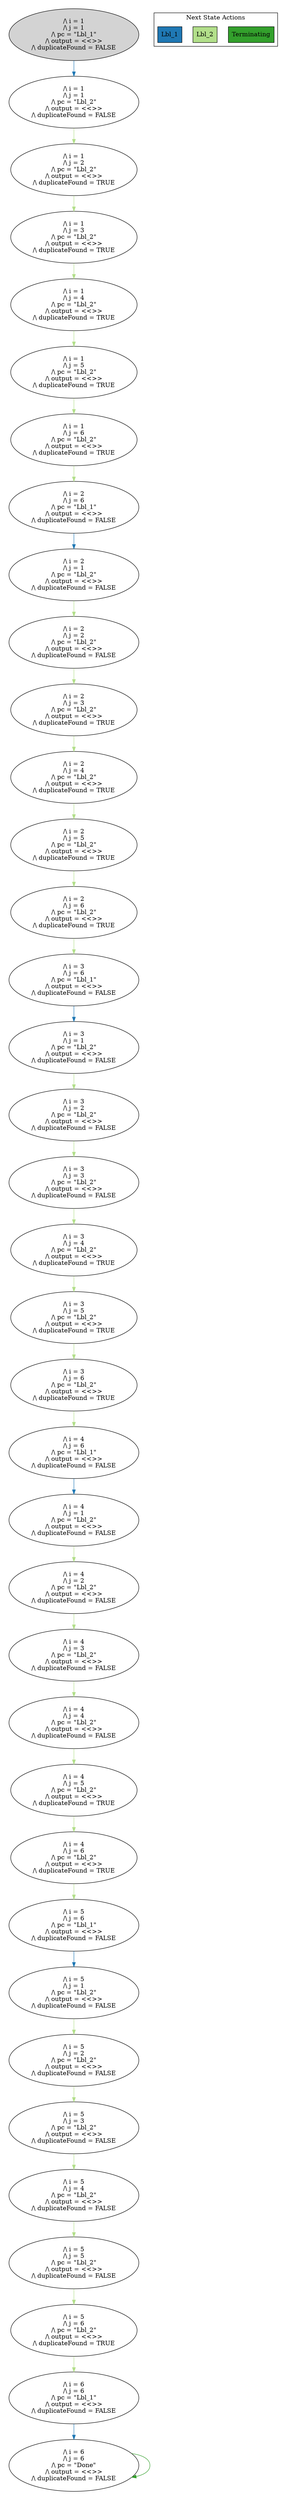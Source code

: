 strict digraph DiskGraph {
edge [colorscheme="paired12"]
nodesep=0.35;
subgraph cluster_graph {
color="white";
-6342592257328225286 [label="/\\ i = 1\n/\\ j = 1\n/\\ pc = \"Lbl_1\"\n/\\ output = <<>>\n/\\ duplicateFound = FALSE",style = filled]
-6342592257328225286 -> -6619312780760918558 [label="",color="2",fontcolor="2"];
-6619312780760918558 [label="/\\ i = 1\n/\\ j = 1\n/\\ pc = \"Lbl_2\"\n/\\ output = <<>>\n/\\ duplicateFound = FALSE"];
-6619312780760918558 -> 3476051327248555475 [label="",color="3",fontcolor="3"];
3476051327248555475 [label="/\\ i = 1\n/\\ j = 2\n/\\ pc = \"Lbl_2\"\n/\\ output = <<>>\n/\\ duplicateFound = TRUE"];
3476051327248555475 -> -6879205875597096168 [label="",color="3",fontcolor="3"];
-6879205875597096168 [label="/\\ i = 1\n/\\ j = 3\n/\\ pc = \"Lbl_2\"\n/\\ output = <<>>\n/\\ duplicateFound = TRUE"];
-6879205875597096168 -> -3746371390122345197 [label="",color="3",fontcolor="3"];
-3746371390122345197 [label="/\\ i = 1\n/\\ j = 4\n/\\ pc = \"Lbl_2\"\n/\\ output = <<>>\n/\\ duplicateFound = TRUE"];
-3746371390122345197 -> 6680944800318860248 [label="",color="3",fontcolor="3"];
6680944800318860248 [label="/\\ i = 1\n/\\ j = 5\n/\\ pc = \"Lbl_2\"\n/\\ output = <<>>\n/\\ duplicateFound = TRUE"];
6680944800318860248 -> 2497480528918272952 [label="",color="3",fontcolor="3"];
2497480528918272952 [label="/\\ i = 1\n/\\ j = 6\n/\\ pc = \"Lbl_2\"\n/\\ output = <<>>\n/\\ duplicateFound = TRUE"];
2497480528918272952 -> -6774760408147309203 [label="",color="3",fontcolor="3"];
-6774760408147309203 [label="/\\ i = 2\n/\\ j = 6\n/\\ pc = \"Lbl_1\"\n/\\ output = <<>>\n/\\ duplicateFound = FALSE"];
-6774760408147309203 -> -3555370892799734402 [label="",color="2",fontcolor="2"];
-3555370892799734402 [label="/\\ i = 2\n/\\ j = 1\n/\\ pc = \"Lbl_2\"\n/\\ output = <<>>\n/\\ duplicateFound = FALSE"];
-3555370892799734402 -> -5712983615932465890 [label="",color="3",fontcolor="3"];
-5712983615932465890 [label="/\\ i = 2\n/\\ j = 2\n/\\ pc = \"Lbl_2\"\n/\\ output = <<>>\n/\\ duplicateFound = FALSE"];
-5712983615932465890 -> -3890101078491720828 [label="",color="3",fontcolor="3"];
-3890101078491720828 [label="/\\ i = 2\n/\\ j = 3\n/\\ pc = \"Lbl_2\"\n/\\ output = <<>>\n/\\ duplicateFound = TRUE"];
-3890101078491720828 -> -6446476204740418161 [label="",color="3",fontcolor="3"];
-6446476204740418161 [label="/\\ i = 2\n/\\ j = 4\n/\\ pc = \"Lbl_2\"\n/\\ output = <<>>\n/\\ duplicateFound = TRUE"];
-6446476204740418161 -> 3908219562358600516 [label="",color="3",fontcolor="3"];
3908219562358600516 [label="/\\ i = 2\n/\\ j = 5\n/\\ pc = \"Lbl_2\"\n/\\ output = <<>>\n/\\ duplicateFound = TRUE"];
3908219562358600516 -> 5198110910773887780 [label="",color="3",fontcolor="3"];
5198110910773887780 [label="/\\ i = 2\n/\\ j = 6\n/\\ pc = \"Lbl_2\"\n/\\ output = <<>>\n/\\ duplicateFound = TRUE"];
5198110910773887780 -> 4412840626030724082 [label="",color="3",fontcolor="3"];
4412840626030724082 [label="/\\ i = 3\n/\\ j = 6\n/\\ pc = \"Lbl_1\"\n/\\ output = <<>>\n/\\ duplicateFound = FALSE"];
4412840626030724082 -> 5939809634015380449 [label="",color="2",fontcolor="2"];
5939809634015380449 [label="/\\ i = 3\n/\\ j = 1\n/\\ pc = \"Lbl_2\"\n/\\ output = <<>>\n/\\ duplicateFound = FALSE"];
5939809634015380449 -> 3202586883103224705 [label="",color="3",fontcolor="3"];
3202586883103224705 [label="/\\ i = 3\n/\\ j = 2\n/\\ pc = \"Lbl_2\"\n/\\ output = <<>>\n/\\ duplicateFound = FALSE"];
3202586883103224705 -> -4844585419337308854 [label="",color="3",fontcolor="3"];
-4844585419337308854 [label="/\\ i = 3\n/\\ j = 3\n/\\ pc = \"Lbl_2\"\n/\\ output = <<>>\n/\\ duplicateFound = FALSE"];
-4844585419337308854 -> 4201643416988609296 [label="",color="3",fontcolor="3"];
4201643416988609296 [label="/\\ i = 3\n/\\ j = 4\n/\\ pc = \"Lbl_2\"\n/\\ output = <<>>\n/\\ duplicateFound = TRUE"];
4201643416988609296 -> -6126460532538245669 [label="",color="3",fontcolor="3"];
-6126460532538245669 [label="/\\ i = 3\n/\\ j = 5\n/\\ pc = \"Lbl_2\"\n/\\ output = <<>>\n/\\ duplicateFound = TRUE"];
-6126460532538245669 -> -3105832053103129157 [label="",color="3",fontcolor="3"];
-3105832053103129157 [label="/\\ i = 3\n/\\ j = 6\n/\\ pc = \"Lbl_2\"\n/\\ output = <<>>\n/\\ duplicateFound = TRUE"];
-3105832053103129157 -> 8425198586412366933 [label="",color="3",fontcolor="3"];
8425198586412366933 [label="/\\ i = 4\n/\\ j = 6\n/\\ pc = \"Lbl_1\"\n/\\ output = <<>>\n/\\ duplicateFound = FALSE"];
8425198586412366933 -> 1999509409279786054 [label="",color="2",fontcolor="2"];
1999509409279786054 [label="/\\ i = 4\n/\\ j = 1\n/\\ pc = \"Lbl_2\"\n/\\ output = <<>>\n/\\ duplicateFound = FALSE"];
1999509409279786054 -> 7322854780214397990 [label="",color="3",fontcolor="3"];
7322854780214397990 [label="/\\ i = 4\n/\\ j = 2\n/\\ pc = \"Lbl_2\"\n/\\ output = <<>>\n/\\ duplicateFound = FALSE"];
7322854780214397990 -> -786637450538722579 [label="",color="3",fontcolor="3"];
-786637450538722579 [label="/\\ i = 4\n/\\ j = 3\n/\\ pc = \"Lbl_2\"\n/\\ output = <<>>\n/\\ duplicateFound = FALSE"];
-786637450538722579 -> -7377075625199293210 [label="",color="3",fontcolor="3"];
-7377075625199293210 [label="/\\ i = 4\n/\\ j = 4\n/\\ pc = \"Lbl_2\"\n/\\ output = <<>>\n/\\ duplicateFound = FALSE"];
-7377075625199293210 -> -2077374627367533956 [label="",color="3",fontcolor="3"];
-2077374627367533956 [label="/\\ i = 4\n/\\ j = 5\n/\\ pc = \"Lbl_2\"\n/\\ output = <<>>\n/\\ duplicateFound = TRUE"];
-2077374627367533956 -> -7119064692290080228 [label="",color="3",fontcolor="3"];
-7119064692290080228 [label="/\\ i = 4\n/\\ j = 6\n/\\ pc = \"Lbl_2\"\n/\\ output = <<>>\n/\\ duplicateFound = TRUE"];
-7119064692290080228 -> -1717303988195560758 [label="",color="3",fontcolor="3"];
-1717303988195560758 [label="/\\ i = 5\n/\\ j = 6\n/\\ pc = \"Lbl_1\"\n/\\ output = <<>>\n/\\ duplicateFound = FALSE"];
-1717303988195560758 -> -8684884773569908007 [label="",color="2",fontcolor="2"];
-8684884773569908007 [label="/\\ i = 5\n/\\ j = 1\n/\\ pc = \"Lbl_2\"\n/\\ output = <<>>\n/\\ duplicateFound = FALSE"];
-8684884773569908007 -> -475488231518518599 [label="",color="3",fontcolor="3"];
-475488231518518599 [label="/\\ i = 5\n/\\ j = 2\n/\\ pc = \"Lbl_2\"\n/\\ output = <<>>\n/\\ duplicateFound = FALSE"];
-475488231518518599 -> 7625708037979264114 [label="",color="3",fontcolor="3"];
7625708037979264114 [label="/\\ i = 5\n/\\ j = 3\n/\\ pc = \"Lbl_2\"\n/\\ output = <<>>\n/\\ duplicateFound = FALSE"];
7625708037979264114 -> 385590667210596985 [label="",color="3",fontcolor="3"];
385590667210596985 [label="/\\ i = 5\n/\\ j = 4\n/\\ pc = \"Lbl_2\"\n/\\ output = <<>>\n/\\ duplicateFound = FALSE"];
385590667210596985 -> -7643549350334384974 [label="",color="3",fontcolor="3"];
-7643549350334384974 [label="/\\ i = 5\n/\\ j = 5\n/\\ pc = \"Lbl_2\"\n/\\ output = <<>>\n/\\ duplicateFound = FALSE"];
-7643549350334384974 -> 140376881391254659 [label="",color="3",fontcolor="3"];
140376881391254659 [label="/\\ i = 5\n/\\ j = 6\n/\\ pc = \"Lbl_2\"\n/\\ output = <<>>\n/\\ duplicateFound = TRUE"];
140376881391254659 -> -9033840399061374378 [label="",color="3",fontcolor="3"];
-9033840399061374378 [label="/\\ i = 6\n/\\ j = 6\n/\\ pc = \"Lbl_1\"\n/\\ output = <<>>\n/\\ duplicateFound = FALSE"];
-9033840399061374378 -> 8695378312743253589 [label="",color="2",fontcolor="2"];
8695378312743253589 [label="/\\ i = 6\n/\\ j = 6\n/\\ pc = \"Done\"\n/\\ output = <<>>\n/\\ duplicateFound = FALSE"];
8695378312743253589 -> 8695378312743253589 [label="",color="4",fontcolor="4"];
{rank = same; -6342592257328225286;}
{rank = same; -6619312780760918558;}
{rank = same; 3476051327248555475;}
{rank = same; -6879205875597096168;}
{rank = same; -3746371390122345197;}
{rank = same; 6680944800318860248;}
{rank = same; 2497480528918272952;}
{rank = same; -6774760408147309203;}
{rank = same; -3555370892799734402;}
{rank = same; -5712983615932465890;}
{rank = same; -3890101078491720828;}
{rank = same; -6446476204740418161;}
{rank = same; 3908219562358600516;}
{rank = same; 5198110910773887780;}
{rank = same; 4412840626030724082;}
{rank = same; 5939809634015380449;}
{rank = same; 3202586883103224705;}
{rank = same; -4844585419337308854;}
{rank = same; 4201643416988609296;}
{rank = same; -6126460532538245669;}
{rank = same; -3105832053103129157;}
{rank = same; 8425198586412366933;}
{rank = same; 1999509409279786054;}
{rank = same; 7322854780214397990;}
{rank = same; -786637450538722579;}
{rank = same; -7377075625199293210;}
{rank = same; -2077374627367533956;}
{rank = same; -7119064692290080228;}
{rank = same; -1717303988195560758;}
{rank = same; -8684884773569908007;}
{rank = same; -475488231518518599;}
{rank = same; 7625708037979264114;}
{rank = same; 385590667210596985;}
{rank = same; -7643549350334384974;}
{rank = same; 140376881391254659;}
{rank = same; -9033840399061374378;}
{rank = same; 8695378312743253589;}
}
subgraph cluster_legend {graph[style=bold];label = "Next State Actions" style="solid"
node [ labeljust="l",colorscheme="paired12",style=filled,shape=record ]
Terminating [label="Terminating",fillcolor=4]
Lbl_2 [label="Lbl_2",fillcolor=3]
Lbl_1 [label="Lbl_1",fillcolor=2]
}}